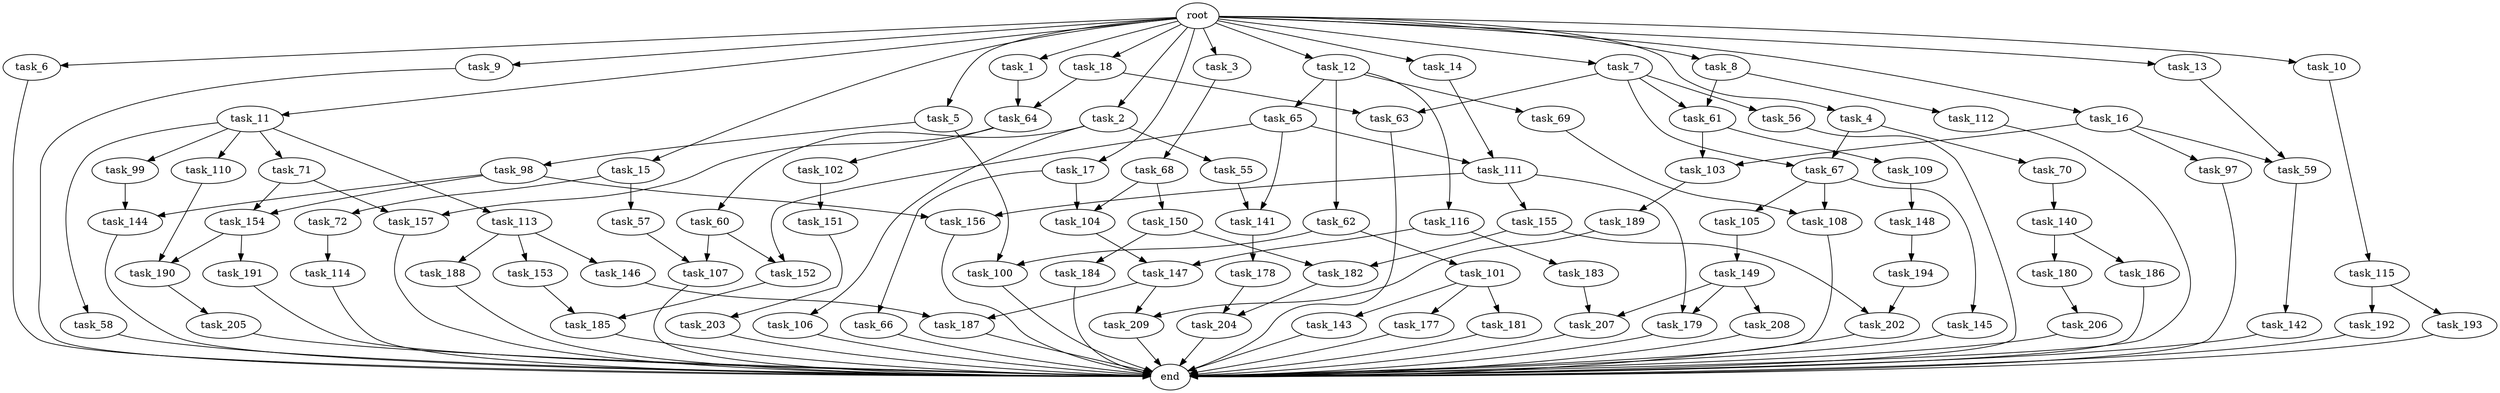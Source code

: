 digraph G {
  root [size="0.000000"];
  task_1 [size="10.240000"];
  task_2 [size="10.240000"];
  task_3 [size="10.240000"];
  task_4 [size="10.240000"];
  task_5 [size="10.240000"];
  task_6 [size="10.240000"];
  task_7 [size="10.240000"];
  task_8 [size="10.240000"];
  task_9 [size="10.240000"];
  task_10 [size="10.240000"];
  task_11 [size="10.240000"];
  task_12 [size="10.240000"];
  task_13 [size="10.240000"];
  task_14 [size="10.240000"];
  task_15 [size="10.240000"];
  task_16 [size="10.240000"];
  task_17 [size="10.240000"];
  task_18 [size="10.240000"];
  task_55 [size="2147483648.000000"];
  task_56 [size="3092376453.120000"];
  task_57 [size="4209067950.080000"];
  task_58 [size="5497558138.880000"];
  task_59 [size="6871947673.600000"];
  task_60 [size="2147483648.000000"];
  task_61 [size="3865470566.400000"];
  task_62 [size="4209067950.080000"];
  task_63 [size="3435973836.800000"];
  task_64 [size="687194767.360000"];
  task_65 [size="4209067950.080000"];
  task_66 [size="343597383.680000"];
  task_67 [size="7301444403.200000"];
  task_68 [size="5497558138.880000"];
  task_69 [size="4209067950.080000"];
  task_70 [size="4209067950.080000"];
  task_71 [size="5497558138.880000"];
  task_72 [size="4209067950.080000"];
  task_97 [size="5497558138.880000"];
  task_98 [size="343597383.680000"];
  task_99 [size="5497558138.880000"];
  task_100 [size="7301444403.200000"];
  task_101 [size="6957847019.520000"];
  task_102 [size="5497558138.880000"];
  task_103 [size="12455405158.400000"];
  task_104 [size="4552665333.760000"];
  task_105 [size="4209067950.080000"];
  task_106 [size="2147483648.000000"];
  task_107 [size="4294967296.000000"];
  task_108 [size="8418135900.160000"];
  task_109 [size="6957847019.520000"];
  task_110 [size="5497558138.880000"];
  task_111 [size="9964324126.719999"];
  task_112 [size="773094113.280000"];
  task_113 [size="5497558138.880000"];
  task_114 [size="773094113.280000"];
  task_115 [size="8589934592.000000"];
  task_116 [size="4209067950.080000"];
  task_140 [size="8589934592.000000"];
  task_141 [size="9964324126.719999"];
  task_142 [size="3092376453.120000"];
  task_143 [size="5497558138.880000"];
  task_144 [size="7730941132.800000"];
  task_145 [size="4209067950.080000"];
  task_146 [size="4209067950.080000"];
  task_147 [size="6871947673.600000"];
  task_148 [size="2147483648.000000"];
  task_149 [size="2147483648.000000"];
  task_150 [size="4209067950.080000"];
  task_151 [size="1374389534.720000"];
  task_152 [size="3521873182.720000"];
  task_153 [size="4209067950.080000"];
  task_154 [size="2147483648.000000"];
  task_155 [size="8589934592.000000"];
  task_156 [size="9363028705.280001"];
  task_157 [size="6871947673.600000"];
  task_177 [size="5497558138.880000"];
  task_178 [size="4209067950.080000"];
  task_179 [size="12799002542.080000"];
  task_180 [size="4209067950.080000"];
  task_181 [size="5497558138.880000"];
  task_182 [size="8589934592.000000"];
  task_183 [size="1374389534.720000"];
  task_184 [size="3092376453.120000"];
  task_185 [size="1717986918.400000"];
  task_186 [size="4209067950.080000"];
  task_187 [size="8933531975.680000"];
  task_188 [size="4209067950.080000"];
  task_189 [size="773094113.280000"];
  task_190 [size="5583457484.800000"];
  task_191 [size="1374389534.720000"];
  task_192 [size="8589934592.000000"];
  task_193 [size="8589934592.000000"];
  task_194 [size="343597383.680000"];
  task_202 [size="5841155522.560000"];
  task_203 [size="4209067950.080000"];
  task_204 [size="8418135900.160000"];
  task_205 [size="2147483648.000000"];
  task_206 [size="4209067950.080000"];
  task_207 [size="11166914969.600000"];
  task_208 [size="4209067950.080000"];
  task_209 [size="2491081031.680000"];
  end [size="0.000000"];

  root -> task_1 [size="1.000000"];
  root -> task_2 [size="1.000000"];
  root -> task_3 [size="1.000000"];
  root -> task_4 [size="1.000000"];
  root -> task_5 [size="1.000000"];
  root -> task_6 [size="1.000000"];
  root -> task_7 [size="1.000000"];
  root -> task_8 [size="1.000000"];
  root -> task_9 [size="1.000000"];
  root -> task_10 [size="1.000000"];
  root -> task_11 [size="1.000000"];
  root -> task_12 [size="1.000000"];
  root -> task_13 [size="1.000000"];
  root -> task_14 [size="1.000000"];
  root -> task_15 [size="1.000000"];
  root -> task_16 [size="1.000000"];
  root -> task_17 [size="1.000000"];
  root -> task_18 [size="1.000000"];
  task_1 -> task_64 [size="33554432.000000"];
  task_2 -> task_55 [size="209715200.000000"];
  task_2 -> task_60 [size="209715200.000000"];
  task_2 -> task_106 [size="209715200.000000"];
  task_3 -> task_68 [size="536870912.000000"];
  task_4 -> task_67 [size="411041792.000000"];
  task_4 -> task_70 [size="411041792.000000"];
  task_5 -> task_98 [size="33554432.000000"];
  task_5 -> task_100 [size="33554432.000000"];
  task_6 -> end [size="1.000000"];
  task_7 -> task_56 [size="301989888.000000"];
  task_7 -> task_61 [size="301989888.000000"];
  task_7 -> task_63 [size="301989888.000000"];
  task_7 -> task_67 [size="301989888.000000"];
  task_8 -> task_61 [size="75497472.000000"];
  task_8 -> task_112 [size="75497472.000000"];
  task_9 -> end [size="1.000000"];
  task_10 -> task_115 [size="838860800.000000"];
  task_11 -> task_58 [size="536870912.000000"];
  task_11 -> task_71 [size="536870912.000000"];
  task_11 -> task_99 [size="536870912.000000"];
  task_11 -> task_110 [size="536870912.000000"];
  task_11 -> task_113 [size="536870912.000000"];
  task_12 -> task_62 [size="411041792.000000"];
  task_12 -> task_65 [size="411041792.000000"];
  task_12 -> task_69 [size="411041792.000000"];
  task_12 -> task_116 [size="411041792.000000"];
  task_13 -> task_59 [size="134217728.000000"];
  task_14 -> task_111 [size="838860800.000000"];
  task_15 -> task_57 [size="411041792.000000"];
  task_15 -> task_72 [size="411041792.000000"];
  task_16 -> task_59 [size="536870912.000000"];
  task_16 -> task_97 [size="536870912.000000"];
  task_16 -> task_103 [size="536870912.000000"];
  task_17 -> task_66 [size="33554432.000000"];
  task_17 -> task_104 [size="33554432.000000"];
  task_18 -> task_63 [size="33554432.000000"];
  task_18 -> task_64 [size="33554432.000000"];
  task_55 -> task_141 [size="838860800.000000"];
  task_56 -> end [size="1.000000"];
  task_57 -> task_107 [size="209715200.000000"];
  task_58 -> end [size="1.000000"];
  task_59 -> task_142 [size="301989888.000000"];
  task_60 -> task_107 [size="209715200.000000"];
  task_60 -> task_152 [size="209715200.000000"];
  task_61 -> task_103 [size="679477248.000000"];
  task_61 -> task_109 [size="679477248.000000"];
  task_62 -> task_100 [size="679477248.000000"];
  task_62 -> task_101 [size="679477248.000000"];
  task_63 -> end [size="1.000000"];
  task_64 -> task_102 [size="536870912.000000"];
  task_64 -> task_157 [size="536870912.000000"];
  task_65 -> task_111 [size="134217728.000000"];
  task_65 -> task_141 [size="134217728.000000"];
  task_65 -> task_152 [size="134217728.000000"];
  task_66 -> end [size="1.000000"];
  task_67 -> task_105 [size="411041792.000000"];
  task_67 -> task_108 [size="411041792.000000"];
  task_67 -> task_145 [size="411041792.000000"];
  task_68 -> task_104 [size="411041792.000000"];
  task_68 -> task_150 [size="411041792.000000"];
  task_69 -> task_108 [size="411041792.000000"];
  task_70 -> task_140 [size="838860800.000000"];
  task_71 -> task_154 [size="134217728.000000"];
  task_71 -> task_157 [size="134217728.000000"];
  task_72 -> task_114 [size="75497472.000000"];
  task_97 -> end [size="1.000000"];
  task_98 -> task_144 [size="75497472.000000"];
  task_98 -> task_154 [size="75497472.000000"];
  task_98 -> task_156 [size="75497472.000000"];
  task_99 -> task_144 [size="679477248.000000"];
  task_100 -> end [size="1.000000"];
  task_101 -> task_143 [size="536870912.000000"];
  task_101 -> task_177 [size="536870912.000000"];
  task_101 -> task_181 [size="536870912.000000"];
  task_102 -> task_151 [size="134217728.000000"];
  task_103 -> task_189 [size="75497472.000000"];
  task_104 -> task_147 [size="536870912.000000"];
  task_105 -> task_149 [size="209715200.000000"];
  task_106 -> end [size="1.000000"];
  task_107 -> end [size="1.000000"];
  task_108 -> end [size="1.000000"];
  task_109 -> task_148 [size="209715200.000000"];
  task_110 -> task_190 [size="411041792.000000"];
  task_111 -> task_155 [size="838860800.000000"];
  task_111 -> task_156 [size="838860800.000000"];
  task_111 -> task_179 [size="838860800.000000"];
  task_112 -> end [size="1.000000"];
  task_113 -> task_146 [size="411041792.000000"];
  task_113 -> task_153 [size="411041792.000000"];
  task_113 -> task_188 [size="411041792.000000"];
  task_114 -> end [size="1.000000"];
  task_115 -> task_192 [size="838860800.000000"];
  task_115 -> task_193 [size="838860800.000000"];
  task_116 -> task_147 [size="134217728.000000"];
  task_116 -> task_183 [size="134217728.000000"];
  task_140 -> task_180 [size="411041792.000000"];
  task_140 -> task_186 [size="411041792.000000"];
  task_141 -> task_178 [size="411041792.000000"];
  task_142 -> end [size="1.000000"];
  task_143 -> end [size="1.000000"];
  task_144 -> end [size="1.000000"];
  task_145 -> end [size="1.000000"];
  task_146 -> task_187 [size="838860800.000000"];
  task_147 -> task_187 [size="33554432.000000"];
  task_147 -> task_209 [size="33554432.000000"];
  task_148 -> task_194 [size="33554432.000000"];
  task_149 -> task_179 [size="411041792.000000"];
  task_149 -> task_207 [size="411041792.000000"];
  task_149 -> task_208 [size="411041792.000000"];
  task_150 -> task_182 [size="301989888.000000"];
  task_150 -> task_184 [size="301989888.000000"];
  task_151 -> task_203 [size="411041792.000000"];
  task_152 -> task_185 [size="134217728.000000"];
  task_153 -> task_185 [size="33554432.000000"];
  task_154 -> task_190 [size="134217728.000000"];
  task_154 -> task_191 [size="134217728.000000"];
  task_155 -> task_182 [size="536870912.000000"];
  task_155 -> task_202 [size="536870912.000000"];
  task_156 -> end [size="1.000000"];
  task_157 -> end [size="1.000000"];
  task_177 -> end [size="1.000000"];
  task_178 -> task_204 [size="411041792.000000"];
  task_179 -> end [size="1.000000"];
  task_180 -> task_206 [size="411041792.000000"];
  task_181 -> end [size="1.000000"];
  task_182 -> task_204 [size="411041792.000000"];
  task_183 -> task_207 [size="679477248.000000"];
  task_184 -> end [size="1.000000"];
  task_185 -> end [size="1.000000"];
  task_186 -> end [size="1.000000"];
  task_187 -> end [size="1.000000"];
  task_188 -> end [size="1.000000"];
  task_189 -> task_209 [size="209715200.000000"];
  task_190 -> task_205 [size="209715200.000000"];
  task_191 -> end [size="1.000000"];
  task_192 -> end [size="1.000000"];
  task_193 -> end [size="1.000000"];
  task_194 -> task_202 [size="33554432.000000"];
  task_202 -> end [size="1.000000"];
  task_203 -> end [size="1.000000"];
  task_204 -> end [size="1.000000"];
  task_205 -> end [size="1.000000"];
  task_206 -> end [size="1.000000"];
  task_207 -> end [size="1.000000"];
  task_208 -> end [size="1.000000"];
  task_209 -> end [size="1.000000"];
}

